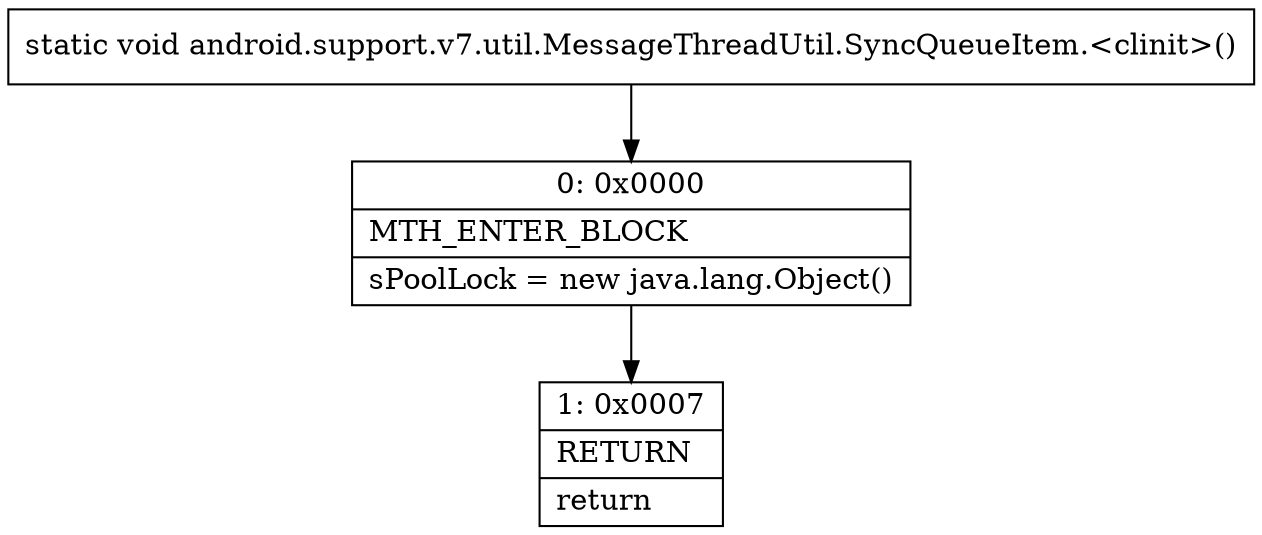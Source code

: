 digraph "CFG forandroid.support.v7.util.MessageThreadUtil.SyncQueueItem.\<clinit\>()V" {
Node_0 [shape=record,label="{0\:\ 0x0000|MTH_ENTER_BLOCK\l|sPoolLock = new java.lang.Object()\l}"];
Node_1 [shape=record,label="{1\:\ 0x0007|RETURN\l|return\l}"];
MethodNode[shape=record,label="{static void android.support.v7.util.MessageThreadUtil.SyncQueueItem.\<clinit\>() }"];
MethodNode -> Node_0;
Node_0 -> Node_1;
}

